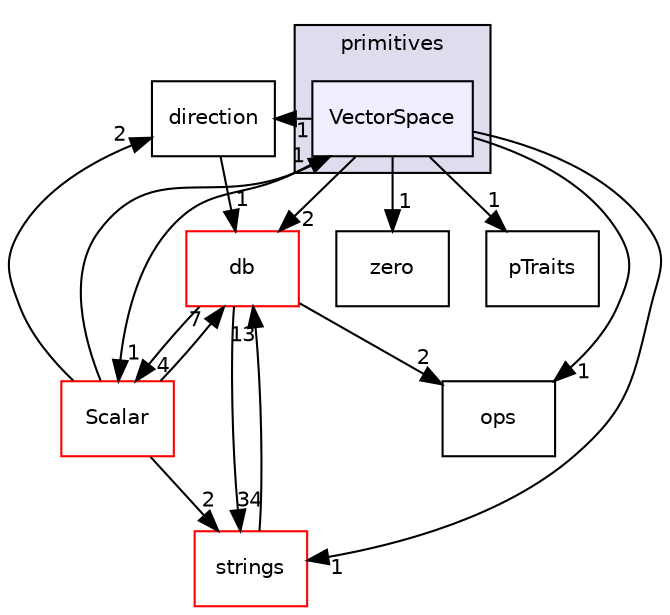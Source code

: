 digraph "src/OpenFOAM/primitives/VectorSpace" {
  bgcolor=transparent;
  compound=true
  node [ fontsize="10", fontname="Helvetica"];
  edge [ labelfontsize="10", labelfontname="Helvetica"];
  subgraph clusterdir_3e50f45338116b169052b428016851aa {
    graph [ bgcolor="#ddddee", pencolor="black", label="primitives" fontname="Helvetica", fontsize="10", URL="dir_3e50f45338116b169052b428016851aa.html"]
  dir_67e43ffa00fdb90d8ab20f3d61175616 [shape=box, label="VectorSpace", style="filled", fillcolor="#eeeeff", pencolor="black", URL="dir_67e43ffa00fdb90d8ab20f3d61175616.html"];
  }
  dir_19dbf0591cffda9f7a5a990739e1850d [shape=box label="direction" URL="dir_19dbf0591cffda9f7a5a990739e1850d.html"];
  dir_ce1ee507886310df0e74ee2e624fbc88 [shape=box label="strings" color="red" URL="dir_ce1ee507886310df0e74ee2e624fbc88.html"];
  dir_2de54a351530e9f436fe9bce6ce952a7 [shape=box label="zero" URL="dir_2de54a351530e9f436fe9bce6ce952a7.html"];
  dir_a75a9acad7a860e8b6287c25a4913686 [shape=box label="ops" URL="dir_a75a9acad7a860e8b6287c25a4913686.html"];
  dir_b4f4914e791ff496381862f16be45bae [shape=box label="Scalar" color="red" URL="dir_b4f4914e791ff496381862f16be45bae.html"];
  dir_63c634f7a7cfd679ac26c67fb30fc32f [shape=box label="db" color="red" URL="dir_63c634f7a7cfd679ac26c67fb30fc32f.html"];
  dir_a71222f4f105181f964ceb320add37f5 [shape=box label="pTraits" URL="dir_a71222f4f105181f964ceb320add37f5.html"];
  dir_19dbf0591cffda9f7a5a990739e1850d->dir_63c634f7a7cfd679ac26c67fb30fc32f [headlabel="1", labeldistance=1.5 headhref="dir_002371_001985.html"];
  dir_ce1ee507886310df0e74ee2e624fbc88->dir_63c634f7a7cfd679ac26c67fb30fc32f [headlabel="13", labeldistance=1.5 headhref="dir_002435_001985.html"];
  dir_b4f4914e791ff496381862f16be45bae->dir_19dbf0591cffda9f7a5a990739e1850d [headlabel="2", labeldistance=1.5 headhref="dir_002415_002371.html"];
  dir_b4f4914e791ff496381862f16be45bae->dir_ce1ee507886310df0e74ee2e624fbc88 [headlabel="2", labeldistance=1.5 headhref="dir_002415_002435.html"];
  dir_b4f4914e791ff496381862f16be45bae->dir_63c634f7a7cfd679ac26c67fb30fc32f [headlabel="7", labeldistance=1.5 headhref="dir_002415_001985.html"];
  dir_b4f4914e791ff496381862f16be45bae->dir_67e43ffa00fdb90d8ab20f3d61175616 [headlabel="1", labeldistance=1.5 headhref="dir_002415_002468.html"];
  dir_63c634f7a7cfd679ac26c67fb30fc32f->dir_ce1ee507886310df0e74ee2e624fbc88 [headlabel="34", labeldistance=1.5 headhref="dir_001985_002435.html"];
  dir_63c634f7a7cfd679ac26c67fb30fc32f->dir_a75a9acad7a860e8b6287c25a4913686 [headlabel="2", labeldistance=1.5 headhref="dir_001985_002404.html"];
  dir_63c634f7a7cfd679ac26c67fb30fc32f->dir_b4f4914e791ff496381862f16be45bae [headlabel="4", labeldistance=1.5 headhref="dir_001985_002415.html"];
  dir_67e43ffa00fdb90d8ab20f3d61175616->dir_19dbf0591cffda9f7a5a990739e1850d [headlabel="1", labeldistance=1.5 headhref="dir_002468_002371.html"];
  dir_67e43ffa00fdb90d8ab20f3d61175616->dir_ce1ee507886310df0e74ee2e624fbc88 [headlabel="1", labeldistance=1.5 headhref="dir_002468_002435.html"];
  dir_67e43ffa00fdb90d8ab20f3d61175616->dir_2de54a351530e9f436fe9bce6ce952a7 [headlabel="1", labeldistance=1.5 headhref="dir_002468_002469.html"];
  dir_67e43ffa00fdb90d8ab20f3d61175616->dir_a75a9acad7a860e8b6287c25a4913686 [headlabel="1", labeldistance=1.5 headhref="dir_002468_002404.html"];
  dir_67e43ffa00fdb90d8ab20f3d61175616->dir_b4f4914e791ff496381862f16be45bae [headlabel="1", labeldistance=1.5 headhref="dir_002468_002415.html"];
  dir_67e43ffa00fdb90d8ab20f3d61175616->dir_63c634f7a7cfd679ac26c67fb30fc32f [headlabel="2", labeldistance=1.5 headhref="dir_002468_001985.html"];
  dir_67e43ffa00fdb90d8ab20f3d61175616->dir_a71222f4f105181f964ceb320add37f5 [headlabel="1", labeldistance=1.5 headhref="dir_002468_002406.html"];
}
